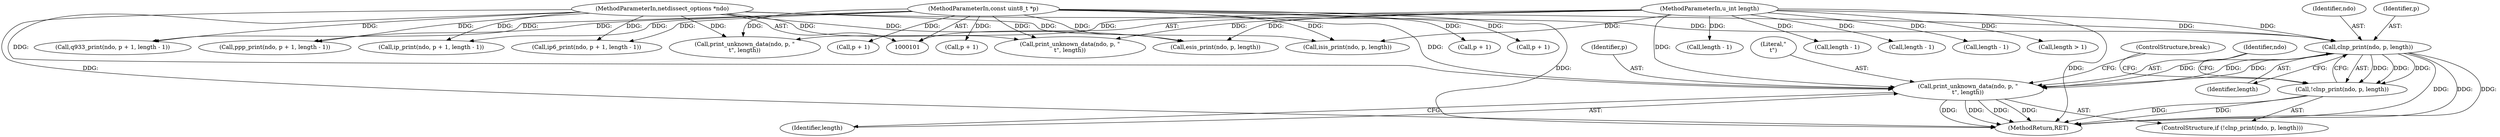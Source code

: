 digraph "0_tcpdump_1dcd10aceabbc03bf571ea32b892c522cbe923de_4@pointer" {
"1000141" [label="(Call,clnp_print(ndo, p, length))"];
"1000102" [label="(MethodParameterIn,netdissect_options *ndo)"];
"1000103" [label="(MethodParameterIn,const uint8_t *p)"];
"1000104" [label="(MethodParameterIn,u_int length)"];
"1000140" [label="(Call,!clnp_print(ndo, p, length))"];
"1000145" [label="(Call,print_unknown_data(ndo, p, \"\n\t\", length))"];
"1000145" [label="(Call,print_unknown_data(ndo, p, \"\n\t\", length))"];
"1000221" [label="(Call,length - 1)"];
"1000218" [label="(Call,p + 1)"];
"1000186" [label="(Call,q933_print(ndo, p + 1, length - 1))"];
"1000188" [label="(Call,p + 1)"];
"1000196" [label="(Call,ip_print(ndo, p + 1, length - 1))"];
"1000211" [label="(Call,length - 1)"];
"1000208" [label="(Call,p + 1)"];
"1000261" [label="(MethodReturn,RET)"];
"1000139" [label="(ControlStructure,if (!clnp_print(ndo, p, length)))"];
"1000149" [label="(Identifier,length)"];
"1000206" [label="(Call,ip6_print(ndo, p + 1, length - 1))"];
"1000142" [label="(Identifier,ndo)"];
"1000191" [label="(Call,length - 1)"];
"1000164" [label="(Call,print_unknown_data(ndo, p, \"\n\t\", length))"];
"1000152" [label="(Call,esis_print(ndo, p, length))"];
"1000160" [label="(Call,isis_print(ndo, p, length))"];
"1000144" [label="(Identifier,length)"];
"1000216" [label="(Call,ppp_print(ndo, p + 1, length - 1))"];
"1000150" [label="(ControlStructure,break;)"];
"1000143" [label="(Identifier,p)"];
"1000147" [label="(Identifier,p)"];
"1000104" [label="(MethodParameterIn,u_int length)"];
"1000255" [label="(Call,print_unknown_data(ndo, p, \"\n\t\", length))"];
"1000146" [label="(Identifier,ndo)"];
"1000198" [label="(Call,p + 1)"];
"1000148" [label="(Literal,\"\n\t\")"];
"1000102" [label="(MethodParameterIn,netdissect_options *ndo)"];
"1000201" [label="(Call,length - 1)"];
"1000141" [label="(Call,clnp_print(ndo, p, length))"];
"1000140" [label="(Call,!clnp_print(ndo, p, length))"];
"1000103" [label="(MethodParameterIn,const uint8_t *p)"];
"1000252" [label="(Call,length > 1)"];
"1000141" -> "1000140"  [label="AST: "];
"1000141" -> "1000144"  [label="CFG: "];
"1000142" -> "1000141"  [label="AST: "];
"1000143" -> "1000141"  [label="AST: "];
"1000144" -> "1000141"  [label="AST: "];
"1000140" -> "1000141"  [label="CFG: "];
"1000141" -> "1000261"  [label="DDG: "];
"1000141" -> "1000261"  [label="DDG: "];
"1000141" -> "1000261"  [label="DDG: "];
"1000141" -> "1000140"  [label="DDG: "];
"1000141" -> "1000140"  [label="DDG: "];
"1000141" -> "1000140"  [label="DDG: "];
"1000102" -> "1000141"  [label="DDG: "];
"1000103" -> "1000141"  [label="DDG: "];
"1000104" -> "1000141"  [label="DDG: "];
"1000141" -> "1000145"  [label="DDG: "];
"1000141" -> "1000145"  [label="DDG: "];
"1000141" -> "1000145"  [label="DDG: "];
"1000102" -> "1000101"  [label="AST: "];
"1000102" -> "1000261"  [label="DDG: "];
"1000102" -> "1000145"  [label="DDG: "];
"1000102" -> "1000152"  [label="DDG: "];
"1000102" -> "1000160"  [label="DDG: "];
"1000102" -> "1000164"  [label="DDG: "];
"1000102" -> "1000186"  [label="DDG: "];
"1000102" -> "1000196"  [label="DDG: "];
"1000102" -> "1000206"  [label="DDG: "];
"1000102" -> "1000216"  [label="DDG: "];
"1000102" -> "1000255"  [label="DDG: "];
"1000103" -> "1000101"  [label="AST: "];
"1000103" -> "1000261"  [label="DDG: "];
"1000103" -> "1000145"  [label="DDG: "];
"1000103" -> "1000152"  [label="DDG: "];
"1000103" -> "1000160"  [label="DDG: "];
"1000103" -> "1000164"  [label="DDG: "];
"1000103" -> "1000186"  [label="DDG: "];
"1000103" -> "1000188"  [label="DDG: "];
"1000103" -> "1000196"  [label="DDG: "];
"1000103" -> "1000198"  [label="DDG: "];
"1000103" -> "1000206"  [label="DDG: "];
"1000103" -> "1000208"  [label="DDG: "];
"1000103" -> "1000216"  [label="DDG: "];
"1000103" -> "1000218"  [label="DDG: "];
"1000103" -> "1000255"  [label="DDG: "];
"1000104" -> "1000101"  [label="AST: "];
"1000104" -> "1000261"  [label="DDG: "];
"1000104" -> "1000145"  [label="DDG: "];
"1000104" -> "1000152"  [label="DDG: "];
"1000104" -> "1000160"  [label="DDG: "];
"1000104" -> "1000164"  [label="DDG: "];
"1000104" -> "1000191"  [label="DDG: "];
"1000104" -> "1000201"  [label="DDG: "];
"1000104" -> "1000211"  [label="DDG: "];
"1000104" -> "1000221"  [label="DDG: "];
"1000104" -> "1000252"  [label="DDG: "];
"1000104" -> "1000255"  [label="DDG: "];
"1000140" -> "1000139"  [label="AST: "];
"1000146" -> "1000140"  [label="CFG: "];
"1000150" -> "1000140"  [label="CFG: "];
"1000140" -> "1000261"  [label="DDG: "];
"1000140" -> "1000261"  [label="DDG: "];
"1000145" -> "1000139"  [label="AST: "];
"1000145" -> "1000149"  [label="CFG: "];
"1000146" -> "1000145"  [label="AST: "];
"1000147" -> "1000145"  [label="AST: "];
"1000148" -> "1000145"  [label="AST: "];
"1000149" -> "1000145"  [label="AST: "];
"1000150" -> "1000145"  [label="CFG: "];
"1000145" -> "1000261"  [label="DDG: "];
"1000145" -> "1000261"  [label="DDG: "];
"1000145" -> "1000261"  [label="DDG: "];
"1000145" -> "1000261"  [label="DDG: "];
}
